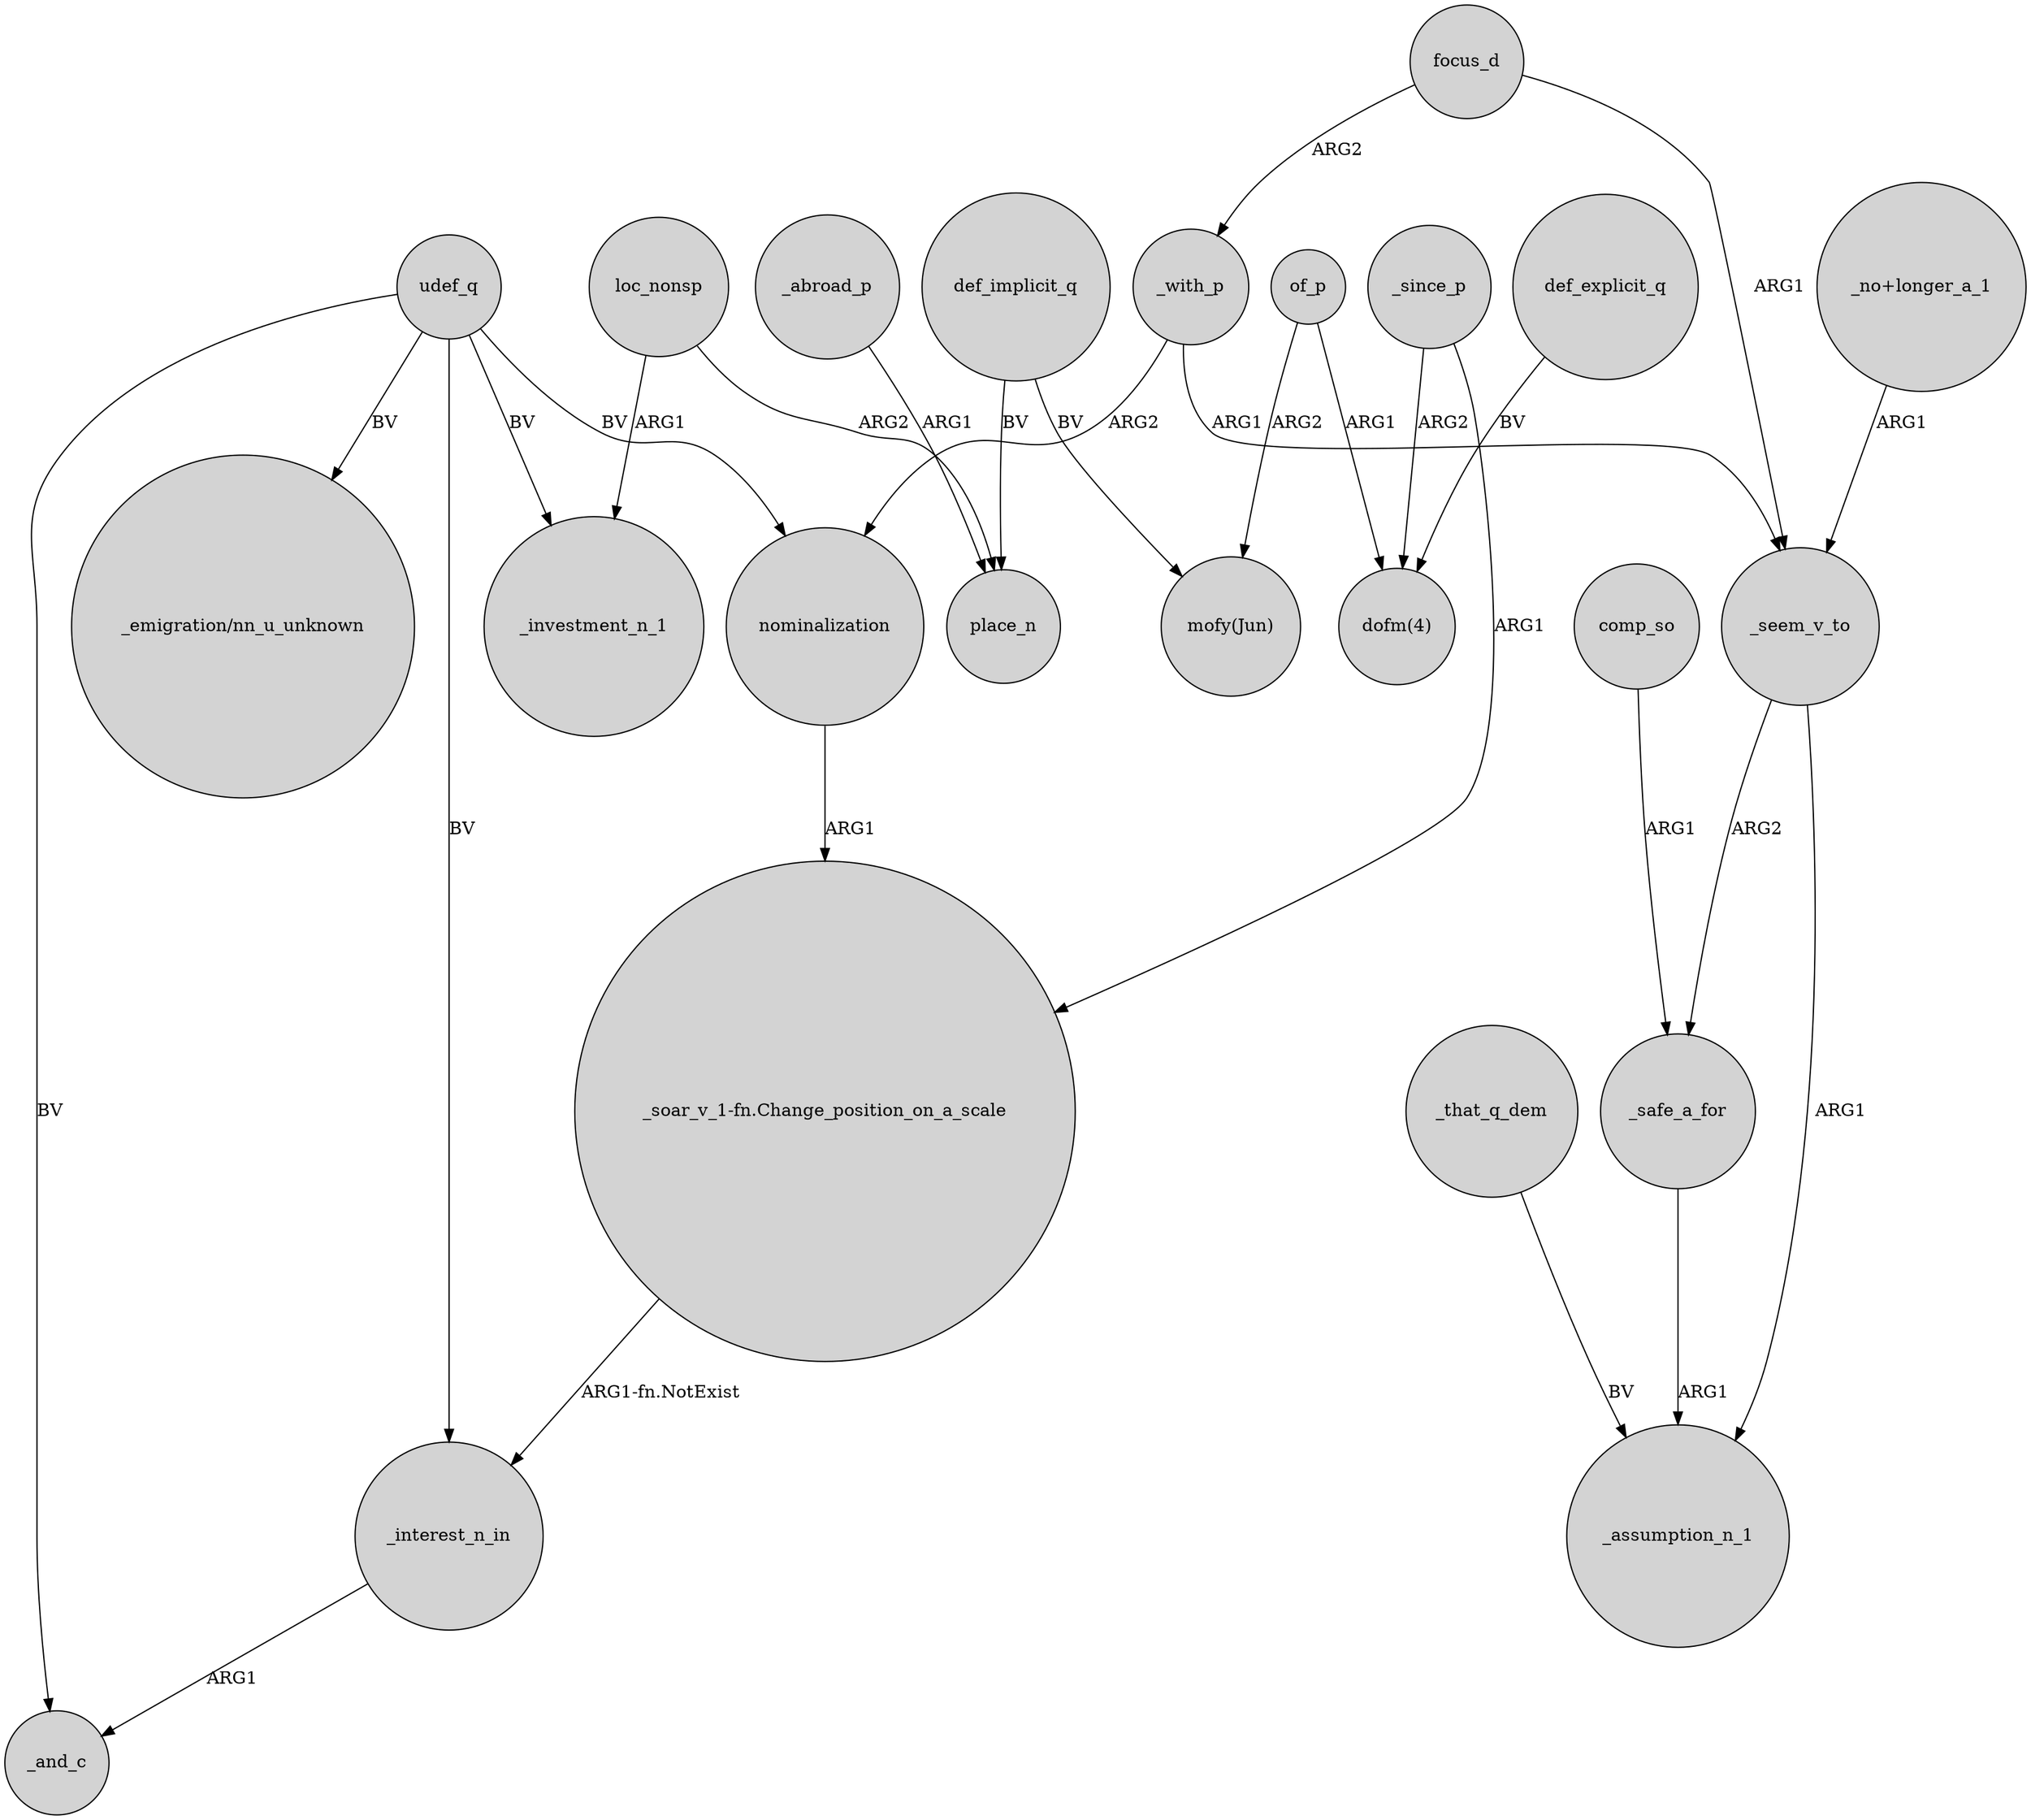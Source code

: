 digraph {
	node [shape=circle style=filled]
	_with_p -> nominalization [label=ARG2]
	def_explicit_q -> "dofm(4)" [label=BV]
	of_p -> "mofy(Jun)" [label=ARG2]
	focus_d -> _with_p [label=ARG2]
	def_implicit_q -> place_n [label=BV]
	udef_q -> _interest_n_in [label=BV]
	udef_q -> "_emigration/nn_u_unknown" [label=BV]
	"_no+longer_a_1" -> _seem_v_to [label=ARG1]
	_interest_n_in -> _and_c [label=ARG1]
	nominalization -> "_soar_v_1-fn.Change_position_on_a_scale" [label=ARG1]
	_since_p -> "_soar_v_1-fn.Change_position_on_a_scale" [label=ARG1]
	_seem_v_to -> _safe_a_for [label=ARG2]
	"_soar_v_1-fn.Change_position_on_a_scale" -> _interest_n_in [label="ARG1-fn.NotExist"]
	def_implicit_q -> "mofy(Jun)" [label=BV]
	comp_so -> _safe_a_for [label=ARG1]
	focus_d -> _seem_v_to [label=ARG1]
	_since_p -> "dofm(4)" [label=ARG2]
	_safe_a_for -> _assumption_n_1 [label=ARG1]
	udef_q -> nominalization [label=BV]
	_with_p -> _seem_v_to [label=ARG1]
	_seem_v_to -> _assumption_n_1 [label=ARG1]
	udef_q -> _investment_n_1 [label=BV]
	loc_nonsp -> place_n [label=ARG2]
	udef_q -> _and_c [label=BV]
	_that_q_dem -> _assumption_n_1 [label=BV]
	_abroad_p -> place_n [label=ARG1]
	of_p -> "dofm(4)" [label=ARG1]
	loc_nonsp -> _investment_n_1 [label=ARG1]
}
